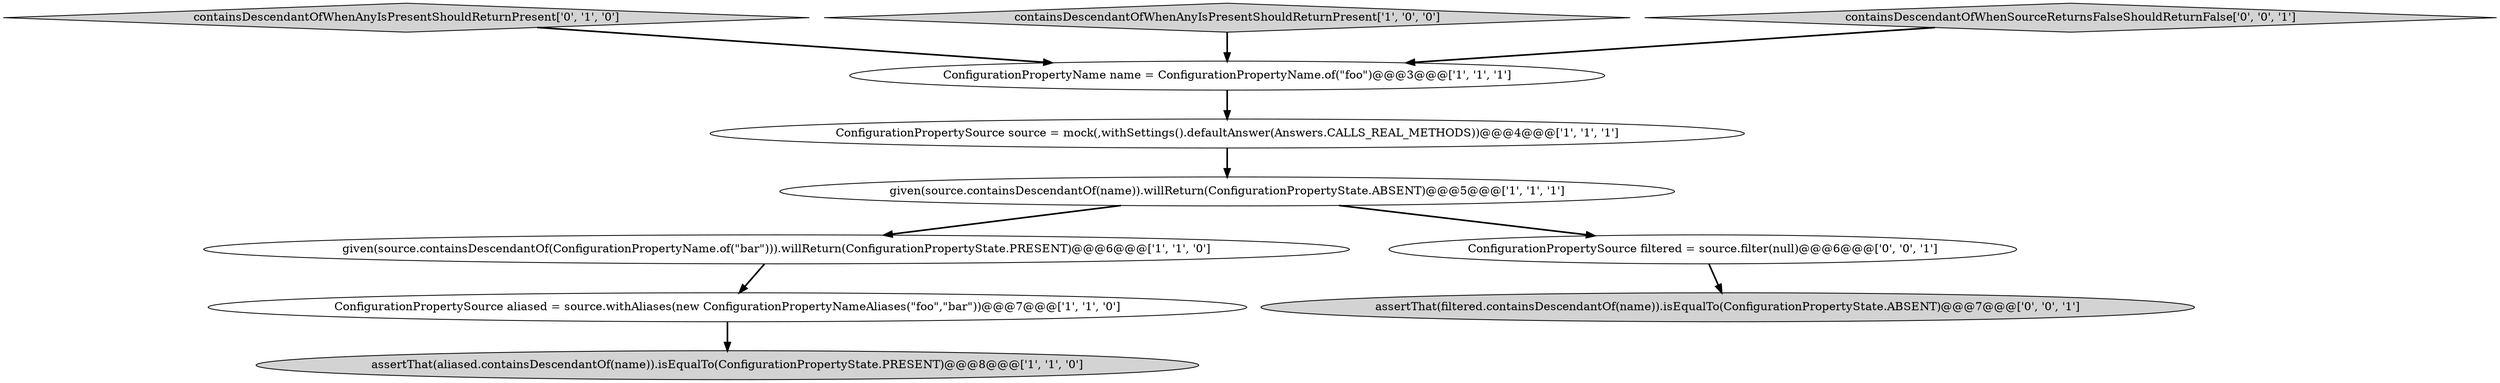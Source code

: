 digraph {
0 [style = filled, label = "given(source.containsDescendantOf(name)).willReturn(ConfigurationPropertyState.ABSENT)@@@5@@@['1', '1', '1']", fillcolor = white, shape = ellipse image = "AAA0AAABBB1BBB"];
5 [style = filled, label = "ConfigurationPropertySource aliased = source.withAliases(new ConfigurationPropertyNameAliases(\"foo\",\"bar\"))@@@7@@@['1', '1', '0']", fillcolor = white, shape = ellipse image = "AAA0AAABBB1BBB"];
1 [style = filled, label = "given(source.containsDescendantOf(ConfigurationPropertyName.of(\"bar\"))).willReturn(ConfigurationPropertyState.PRESENT)@@@6@@@['1', '1', '0']", fillcolor = white, shape = ellipse image = "AAA0AAABBB1BBB"];
6 [style = filled, label = "ConfigurationPropertyName name = ConfigurationPropertyName.of(\"foo\")@@@3@@@['1', '1', '1']", fillcolor = white, shape = ellipse image = "AAA0AAABBB1BBB"];
7 [style = filled, label = "containsDescendantOfWhenAnyIsPresentShouldReturnPresent['0', '1', '0']", fillcolor = lightgray, shape = diamond image = "AAA0AAABBB2BBB"];
4 [style = filled, label = "containsDescendantOfWhenAnyIsPresentShouldReturnPresent['1', '0', '0']", fillcolor = lightgray, shape = diamond image = "AAA0AAABBB1BBB"];
9 [style = filled, label = "ConfigurationPropertySource filtered = source.filter(null)@@@6@@@['0', '0', '1']", fillcolor = white, shape = ellipse image = "AAA0AAABBB3BBB"];
2 [style = filled, label = "assertThat(aliased.containsDescendantOf(name)).isEqualTo(ConfigurationPropertyState.PRESENT)@@@8@@@['1', '1', '0']", fillcolor = lightgray, shape = ellipse image = "AAA0AAABBB1BBB"];
8 [style = filled, label = "containsDescendantOfWhenSourceReturnsFalseShouldReturnFalse['0', '0', '1']", fillcolor = lightgray, shape = diamond image = "AAA0AAABBB3BBB"];
3 [style = filled, label = "ConfigurationPropertySource source = mock(,withSettings().defaultAnswer(Answers.CALLS_REAL_METHODS))@@@4@@@['1', '1', '1']", fillcolor = white, shape = ellipse image = "AAA0AAABBB1BBB"];
10 [style = filled, label = "assertThat(filtered.containsDescendantOf(name)).isEqualTo(ConfigurationPropertyState.ABSENT)@@@7@@@['0', '0', '1']", fillcolor = lightgray, shape = ellipse image = "AAA0AAABBB3BBB"];
1->5 [style = bold, label=""];
6->3 [style = bold, label=""];
5->2 [style = bold, label=""];
0->9 [style = bold, label=""];
8->6 [style = bold, label=""];
9->10 [style = bold, label=""];
4->6 [style = bold, label=""];
0->1 [style = bold, label=""];
3->0 [style = bold, label=""];
7->6 [style = bold, label=""];
}
